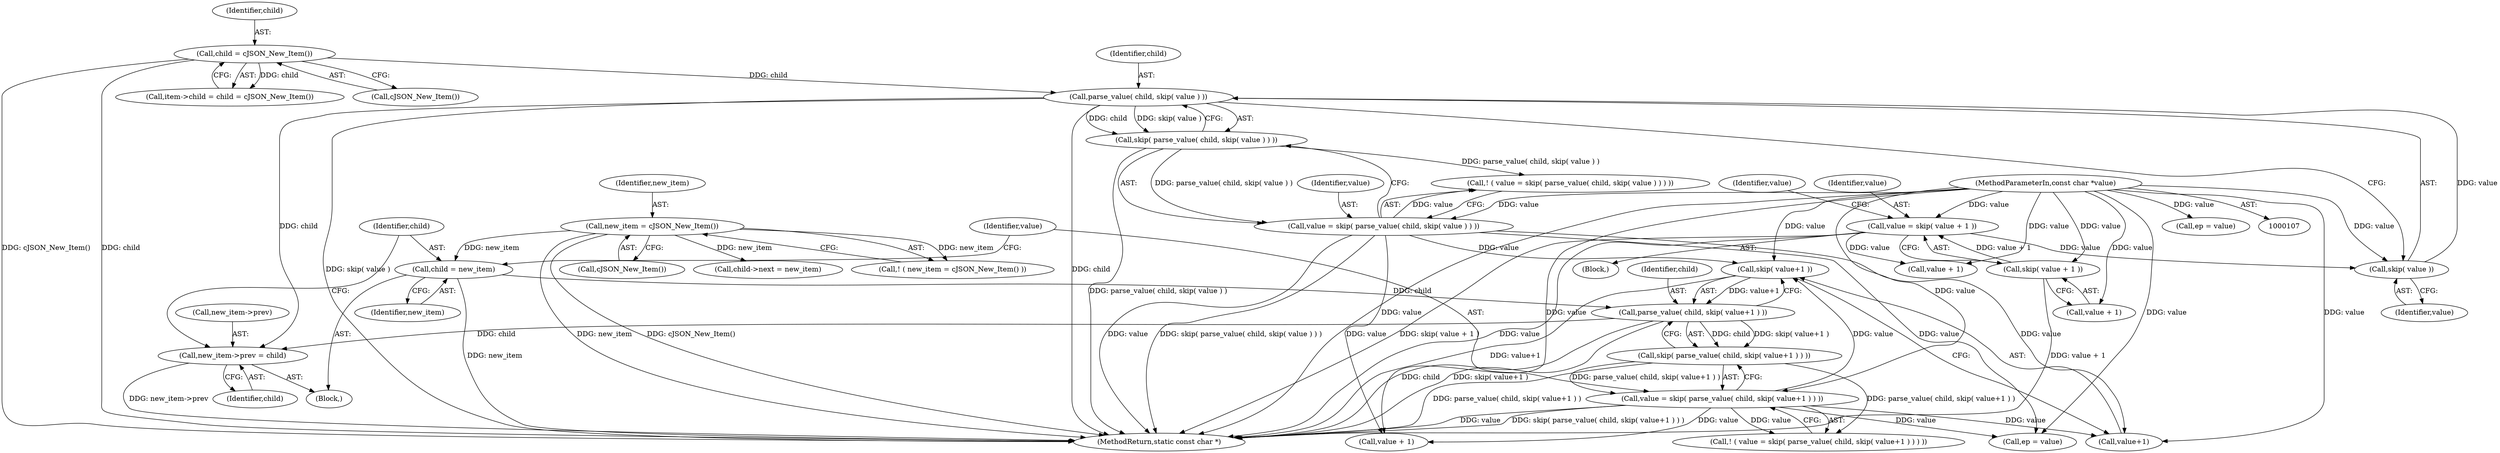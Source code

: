 digraph "1_iperf_91f2fa59e8ed80dfbf400add0164ee0e508e412a_35@pointer" {
"1000184" [label="(Call,new_item->prev = child)"];
"1000159" [label="(Call,parse_value( child, skip( value ) ))"];
"1000149" [label="(Call,child = cJSON_New_Item())"];
"1000161" [label="(Call,skip( value ))"];
"1000128" [label="(Call,value = skip( value + 1 ))"];
"1000130" [label="(Call,skip( value + 1 ))"];
"1000109" [label="(MethodParameterIn,const char *value)"];
"1000197" [label="(Call,parse_value( child, skip( value+1 ) ))"];
"1000189" [label="(Call,child = new_item)"];
"1000174" [label="(Call,new_item = cJSON_New_Item())"];
"1000199" [label="(Call,skip( value+1 ))"];
"1000156" [label="(Call,value = skip( parse_value( child, skip( value ) ) ))"];
"1000158" [label="(Call,skip( parse_value( child, skip( value ) ) ))"];
"1000194" [label="(Call,value = skip( parse_value( child, skip( value+1 ) ) ))"];
"1000196" [label="(Call,skip( parse_value( child, skip( value+1 ) ) ))"];
"1000214" [label="(Call,ep = value)"];
"1000193" [label="(Call,! ( value = skip( parse_value( child, skip( value+1 ) ) ) ))"];
"1000219" [label="(MethodReturn,static const char *)"];
"1000199" [label="(Call,skip( value+1 ))"];
"1000118" [label="(Call,ep = value)"];
"1000170" [label="(Block,)"];
"1000149" [label="(Call,child = cJSON_New_Item())"];
"1000130" [label="(Call,skip( value + 1 ))"];
"1000129" [label="(Identifier,value)"];
"1000158" [label="(Call,skip( parse_value( child, skip( value ) ) ))"];
"1000161" [label="(Call,skip( value ))"];
"1000200" [label="(Call,value+1)"];
"1000211" [label="(Call,value + 1)"];
"1000175" [label="(Identifier,new_item)"];
"1000160" [label="(Identifier,child)"];
"1000159" [label="(Call,parse_value( child, skip( value ) ))"];
"1000162" [label="(Identifier,value)"];
"1000156" [label="(Call,value = skip( parse_value( child, skip( value ) ) ))"];
"1000157" [label="(Identifier,value)"];
"1000155" [label="(Call,! ( value = skip( parse_value( child, skip( value ) ) ) ))"];
"1000173" [label="(Call,! ( new_item = cJSON_New_Item() ))"];
"1000189" [label="(Call,child = new_item)"];
"1000185" [label="(Call,new_item->prev)"];
"1000174" [label="(Call,new_item = cJSON_New_Item())"];
"1000110" [label="(Block,)"];
"1000150" [label="(Identifier,child)"];
"1000176" [label="(Call,cJSON_New_Item())"];
"1000198" [label="(Identifier,child)"];
"1000128" [label="(Call,value = skip( value + 1 ))"];
"1000184" [label="(Call,new_item->prev = child)"];
"1000188" [label="(Identifier,child)"];
"1000194" [label="(Call,value = skip( parse_value( child, skip( value+1 ) ) ))"];
"1000196" [label="(Call,skip( parse_value( child, skip( value+1 ) ) ))"];
"1000190" [label="(Identifier,child)"];
"1000109" [label="(MethodParameterIn,const char *value)"];
"1000191" [label="(Identifier,new_item)"];
"1000131" [label="(Call,value + 1)"];
"1000197" [label="(Call,parse_value( child, skip( value+1 ) ))"];
"1000137" [label="(Identifier,value)"];
"1000195" [label="(Identifier,value)"];
"1000179" [label="(Call,child->next = new_item)"];
"1000140" [label="(Call,value + 1)"];
"1000145" [label="(Call,item->child = child = cJSON_New_Item())"];
"1000151" [label="(Call,cJSON_New_Item())"];
"1000184" -> "1000170"  [label="AST: "];
"1000184" -> "1000188"  [label="CFG: "];
"1000185" -> "1000184"  [label="AST: "];
"1000188" -> "1000184"  [label="AST: "];
"1000190" -> "1000184"  [label="CFG: "];
"1000184" -> "1000219"  [label="DDG: new_item->prev"];
"1000159" -> "1000184"  [label="DDG: child"];
"1000197" -> "1000184"  [label="DDG: child"];
"1000159" -> "1000158"  [label="AST: "];
"1000159" -> "1000161"  [label="CFG: "];
"1000160" -> "1000159"  [label="AST: "];
"1000161" -> "1000159"  [label="AST: "];
"1000158" -> "1000159"  [label="CFG: "];
"1000159" -> "1000219"  [label="DDG: skip( value )"];
"1000159" -> "1000219"  [label="DDG: child"];
"1000159" -> "1000158"  [label="DDG: child"];
"1000159" -> "1000158"  [label="DDG: skip( value )"];
"1000149" -> "1000159"  [label="DDG: child"];
"1000161" -> "1000159"  [label="DDG: value"];
"1000149" -> "1000145"  [label="AST: "];
"1000149" -> "1000151"  [label="CFG: "];
"1000150" -> "1000149"  [label="AST: "];
"1000151" -> "1000149"  [label="AST: "];
"1000145" -> "1000149"  [label="CFG: "];
"1000149" -> "1000219"  [label="DDG: cJSON_New_Item()"];
"1000149" -> "1000219"  [label="DDG: child"];
"1000149" -> "1000145"  [label="DDG: child"];
"1000161" -> "1000162"  [label="CFG: "];
"1000162" -> "1000161"  [label="AST: "];
"1000128" -> "1000161"  [label="DDG: value"];
"1000109" -> "1000161"  [label="DDG: value"];
"1000128" -> "1000110"  [label="AST: "];
"1000128" -> "1000130"  [label="CFG: "];
"1000129" -> "1000128"  [label="AST: "];
"1000130" -> "1000128"  [label="AST: "];
"1000137" -> "1000128"  [label="CFG: "];
"1000128" -> "1000219"  [label="DDG: skip( value + 1 )"];
"1000128" -> "1000219"  [label="DDG: value"];
"1000130" -> "1000128"  [label="DDG: value + 1"];
"1000109" -> "1000128"  [label="DDG: value"];
"1000128" -> "1000140"  [label="DDG: value"];
"1000130" -> "1000131"  [label="CFG: "];
"1000131" -> "1000130"  [label="AST: "];
"1000130" -> "1000219"  [label="DDG: value + 1"];
"1000109" -> "1000130"  [label="DDG: value"];
"1000109" -> "1000107"  [label="AST: "];
"1000109" -> "1000219"  [label="DDG: value"];
"1000109" -> "1000118"  [label="DDG: value"];
"1000109" -> "1000131"  [label="DDG: value"];
"1000109" -> "1000140"  [label="DDG: value"];
"1000109" -> "1000156"  [label="DDG: value"];
"1000109" -> "1000194"  [label="DDG: value"];
"1000109" -> "1000199"  [label="DDG: value"];
"1000109" -> "1000200"  [label="DDG: value"];
"1000109" -> "1000211"  [label="DDG: value"];
"1000109" -> "1000214"  [label="DDG: value"];
"1000197" -> "1000196"  [label="AST: "];
"1000197" -> "1000199"  [label="CFG: "];
"1000198" -> "1000197"  [label="AST: "];
"1000199" -> "1000197"  [label="AST: "];
"1000196" -> "1000197"  [label="CFG: "];
"1000197" -> "1000219"  [label="DDG: skip( value+1 )"];
"1000197" -> "1000219"  [label="DDG: child"];
"1000197" -> "1000196"  [label="DDG: child"];
"1000197" -> "1000196"  [label="DDG: skip( value+1 )"];
"1000189" -> "1000197"  [label="DDG: child"];
"1000199" -> "1000197"  [label="DDG: value+1"];
"1000189" -> "1000170"  [label="AST: "];
"1000189" -> "1000191"  [label="CFG: "];
"1000190" -> "1000189"  [label="AST: "];
"1000191" -> "1000189"  [label="AST: "];
"1000195" -> "1000189"  [label="CFG: "];
"1000189" -> "1000219"  [label="DDG: new_item"];
"1000174" -> "1000189"  [label="DDG: new_item"];
"1000174" -> "1000173"  [label="AST: "];
"1000174" -> "1000176"  [label="CFG: "];
"1000175" -> "1000174"  [label="AST: "];
"1000176" -> "1000174"  [label="AST: "];
"1000173" -> "1000174"  [label="CFG: "];
"1000174" -> "1000219"  [label="DDG: cJSON_New_Item()"];
"1000174" -> "1000219"  [label="DDG: new_item"];
"1000174" -> "1000173"  [label="DDG: new_item"];
"1000174" -> "1000179"  [label="DDG: new_item"];
"1000199" -> "1000200"  [label="CFG: "];
"1000200" -> "1000199"  [label="AST: "];
"1000199" -> "1000219"  [label="DDG: value+1"];
"1000156" -> "1000199"  [label="DDG: value"];
"1000194" -> "1000199"  [label="DDG: value"];
"1000156" -> "1000155"  [label="AST: "];
"1000156" -> "1000158"  [label="CFG: "];
"1000157" -> "1000156"  [label="AST: "];
"1000158" -> "1000156"  [label="AST: "];
"1000155" -> "1000156"  [label="CFG: "];
"1000156" -> "1000219"  [label="DDG: value"];
"1000156" -> "1000219"  [label="DDG: skip( parse_value( child, skip( value ) ) )"];
"1000156" -> "1000155"  [label="DDG: value"];
"1000158" -> "1000156"  [label="DDG: parse_value( child, skip( value ) )"];
"1000156" -> "1000200"  [label="DDG: value"];
"1000156" -> "1000211"  [label="DDG: value"];
"1000156" -> "1000214"  [label="DDG: value"];
"1000158" -> "1000219"  [label="DDG: parse_value( child, skip( value ) )"];
"1000158" -> "1000155"  [label="DDG: parse_value( child, skip( value ) )"];
"1000194" -> "1000193"  [label="AST: "];
"1000194" -> "1000196"  [label="CFG: "];
"1000195" -> "1000194"  [label="AST: "];
"1000196" -> "1000194"  [label="AST: "];
"1000193" -> "1000194"  [label="CFG: "];
"1000194" -> "1000219"  [label="DDG: value"];
"1000194" -> "1000219"  [label="DDG: skip( parse_value( child, skip( value+1 ) ) )"];
"1000194" -> "1000193"  [label="DDG: value"];
"1000196" -> "1000194"  [label="DDG: parse_value( child, skip( value+1 ) )"];
"1000194" -> "1000200"  [label="DDG: value"];
"1000194" -> "1000211"  [label="DDG: value"];
"1000194" -> "1000214"  [label="DDG: value"];
"1000196" -> "1000219"  [label="DDG: parse_value( child, skip( value+1 ) )"];
"1000196" -> "1000193"  [label="DDG: parse_value( child, skip( value+1 ) )"];
}
